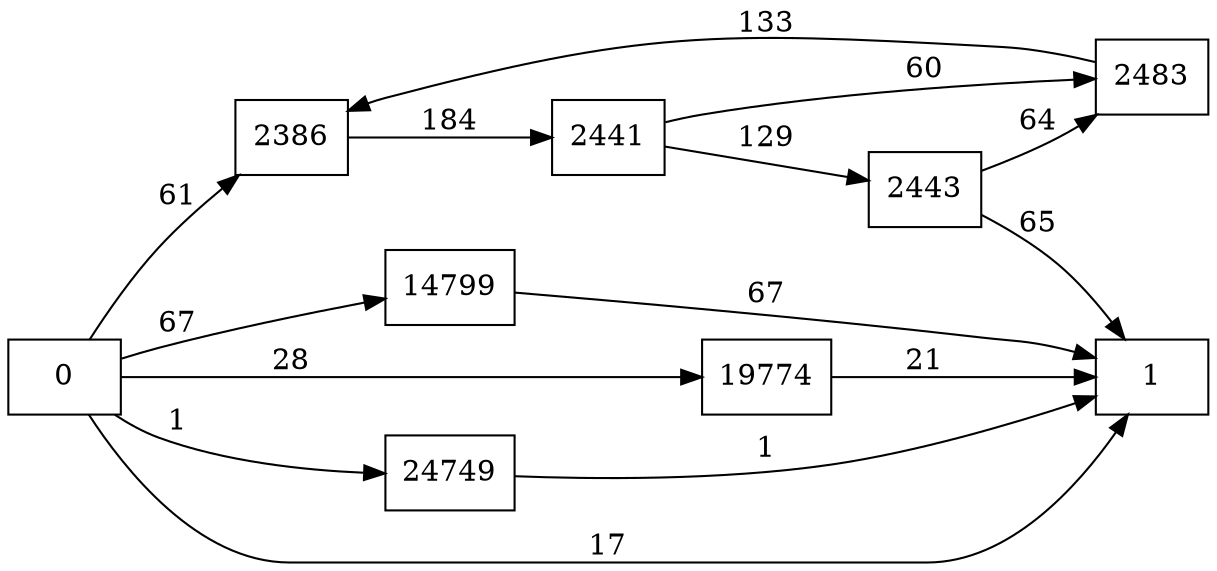 digraph {
	graph [rankdir=LR]
	node [shape=rectangle]
	2386 -> 2441 [label=184]
	2441 -> 2443 [label=129]
	2441 -> 2483 [label=60]
	2443 -> 2483 [label=64]
	2443 -> 1 [label=65]
	2483 -> 2386 [label=133]
	14799 -> 1 [label=67]
	19774 -> 1 [label=21]
	24749 -> 1 [label=1]
	0 -> 2386 [label=61]
	0 -> 1 [label=17]
	0 -> 14799 [label=67]
	0 -> 19774 [label=28]
	0 -> 24749 [label=1]
}
